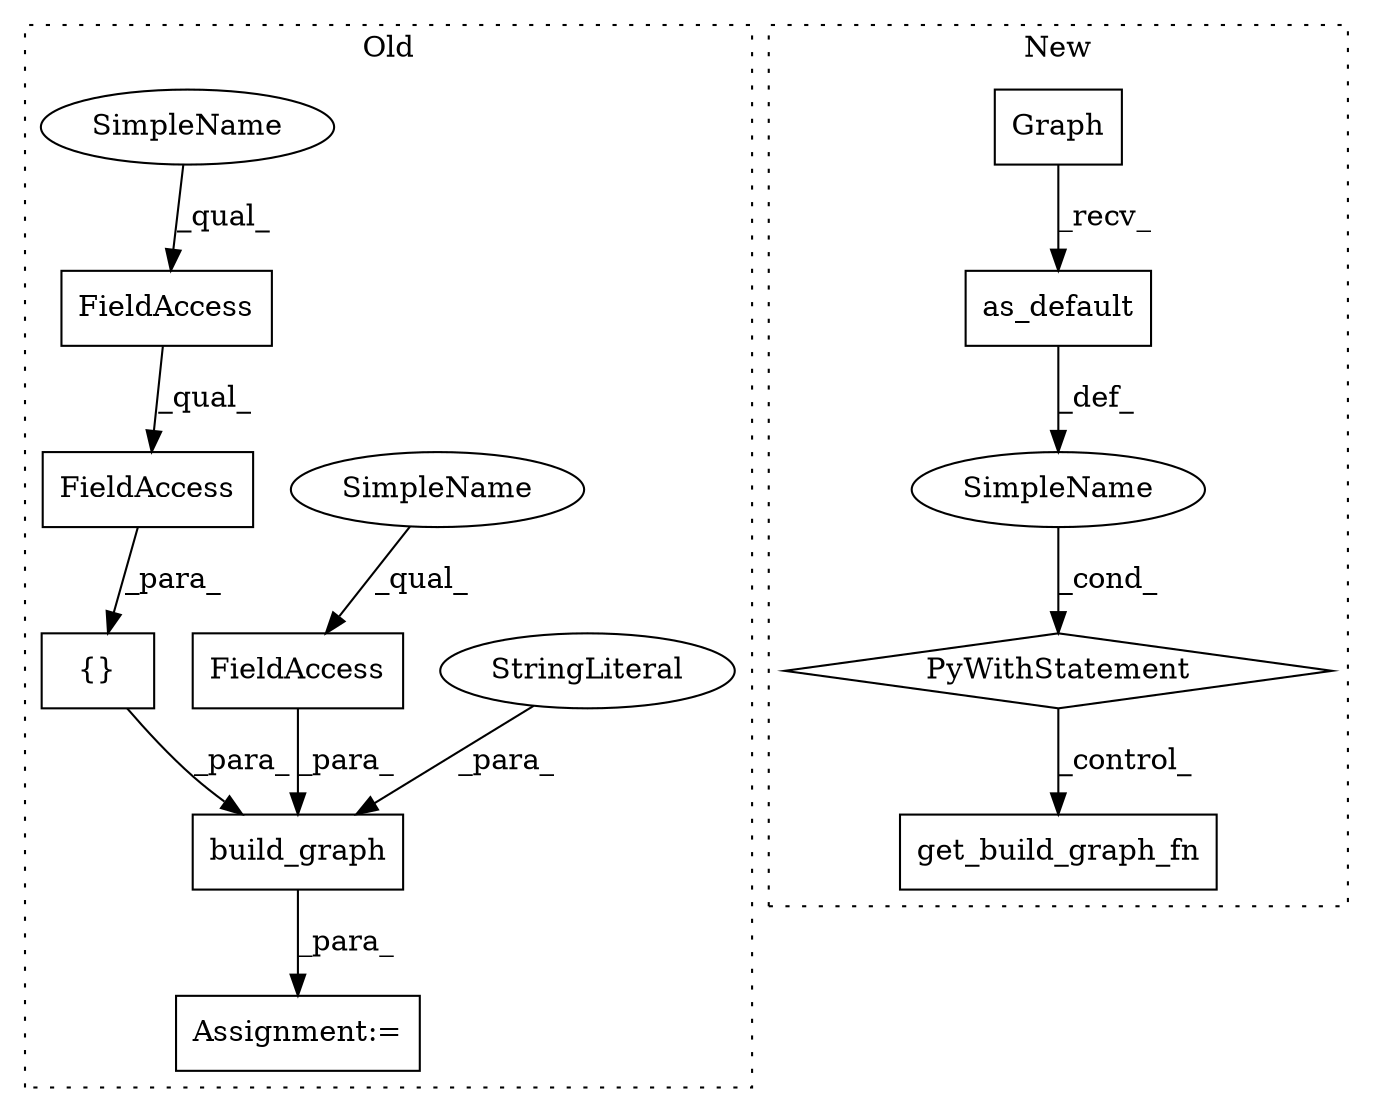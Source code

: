 digraph G {
subgraph cluster0 {
1 [label="build_graph" a="32" s="1580,1647" l="12,1" shape="box"];
3 [label="Assignment:=" a="7" s="1562" l="1" shape="box"];
8 [label="FieldAccess" a="22" s="1600" l="11" shape="box"];
9 [label="StringLiteral" a="45" s="1592" l="7" shape="ellipse"];
10 [label="FieldAccess" a="22" s="1622" l="19" shape="box"];
11 [label="{}" a="4" s="1621,1646" l="1,1" shape="box"];
12 [label="FieldAccess" a="22" s="1622" l="24" shape="box"];
13 [label="SimpleName" a="42" s="1600" l="4" shape="ellipse"];
14 [label="SimpleName" a="42" s="1622" l="4" shape="ellipse"];
label = "Old";
style="dotted";
}
subgraph cluster1 {
2 [label="Graph" a="32" s="1410" l="7" shape="box"];
4 [label="get_build_graph_fn" a="32" s="1457" l="20" shape="box"];
5 [label="as_default" a="32" s="1418" l="12" shape="box"];
6 [label="SimpleName" a="42" s="" l="" shape="ellipse"];
7 [label="PyWithStatement" a="104" s="1389,1430" l="10,2" shape="diamond"];
label = "New";
style="dotted";
}
1 -> 3 [label="_para_"];
2 -> 5 [label="_recv_"];
5 -> 6 [label="_def_"];
6 -> 7 [label="_cond_"];
7 -> 4 [label="_control_"];
8 -> 1 [label="_para_"];
9 -> 1 [label="_para_"];
10 -> 12 [label="_qual_"];
11 -> 1 [label="_para_"];
12 -> 11 [label="_para_"];
13 -> 8 [label="_qual_"];
14 -> 10 [label="_qual_"];
}